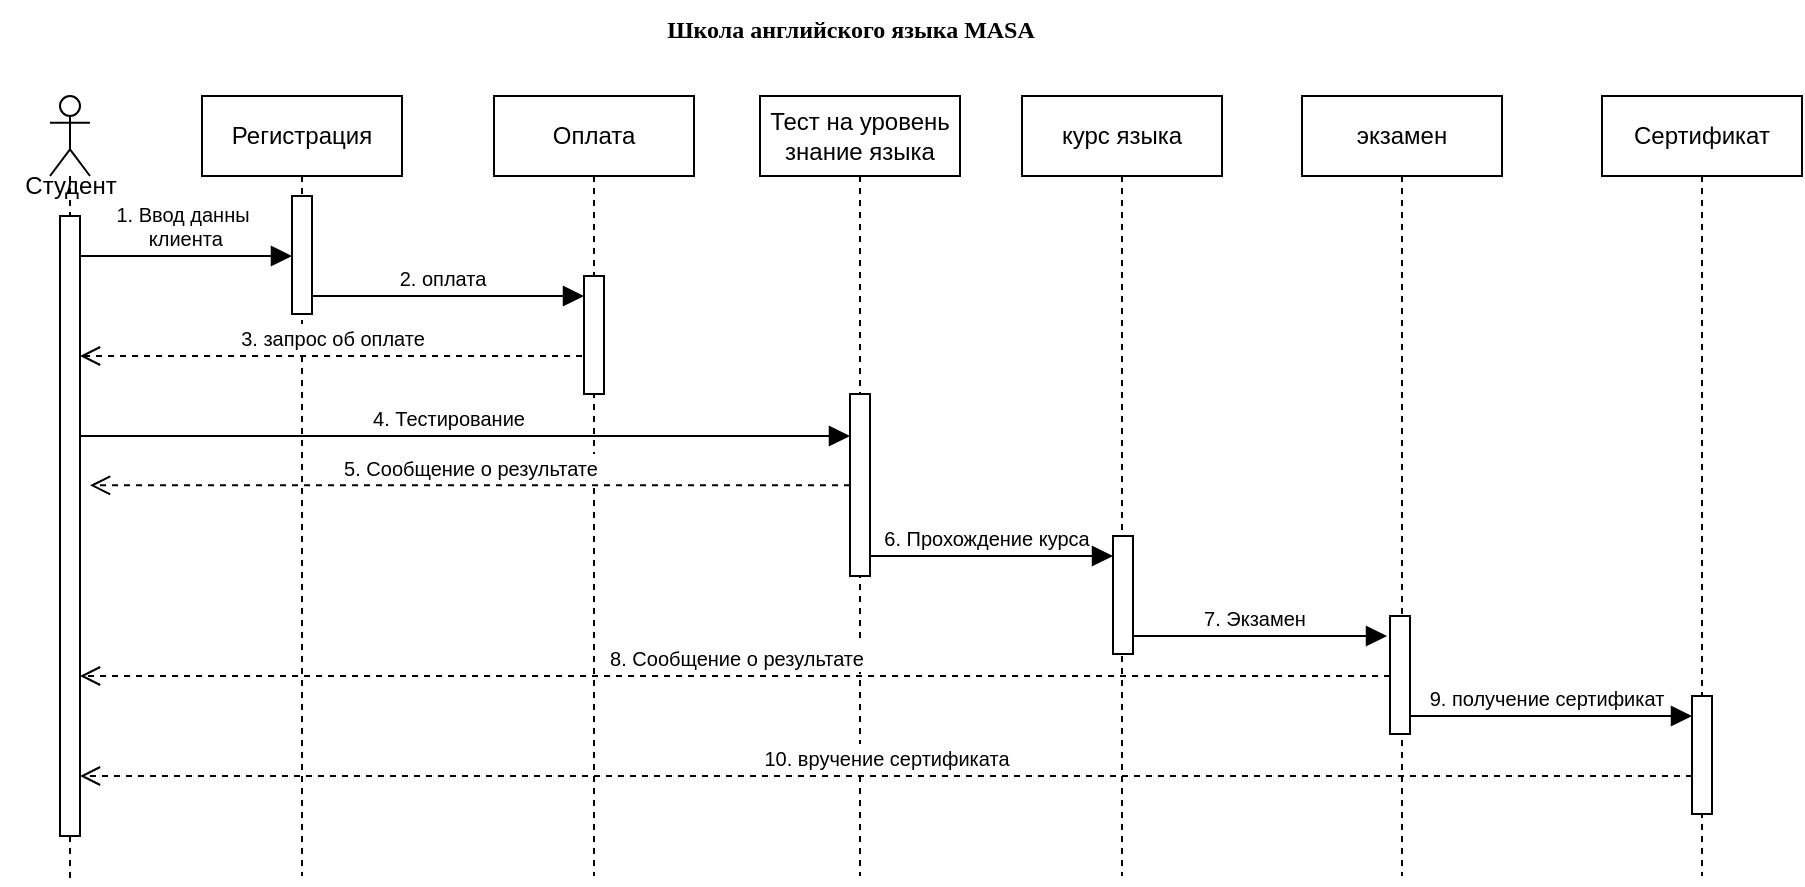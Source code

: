 <mxfile version="24.3.1" type="github">
  <diagram id="cDf2xeNGMrpcIZheGJRy" name="Page-2">
    <mxGraphModel dx="2112" dy="1912" grid="1" gridSize="10" guides="1" tooltips="1" connect="1" arrows="1" fold="1" page="1" pageScale="1" pageWidth="827" pageHeight="1169" math="0" shadow="0">
      <root>
        <mxCell id="0" />
        <mxCell id="1" parent="0" />
        <mxCell id="RitFxOHwyhnGJ7xGlJLN-1" value="&lt;span style=&quot;font-weight: 700;&quot;&gt;&lt;font face=&quot;Times New Roman&quot;&gt;Школа английского языка MASA&lt;/font&gt;&lt;/span&gt;" style="text;html=1;align=center;verticalAlign=middle;resizable=0;points=[];autosize=1;strokeColor=none;fillColor=none;" parent="1" vertex="1">
          <mxGeometry x="-490" y="-1122" width="210" height="30" as="geometry" />
        </mxCell>
        <mxCell id="SPUc-KGQi-DhPTeZ6zvH-1" value="Регистрация" style="shape=umlLifeline;perimeter=lifelinePerimeter;whiteSpace=wrap;html=1;container=1;dropTarget=0;collapsible=0;recursiveResize=0;outlineConnect=0;portConstraint=eastwest;newEdgeStyle={&quot;curved&quot;:0,&quot;rounded&quot;:0};" vertex="1" parent="1">
          <mxGeometry x="-709" y="-1074" width="100" height="390" as="geometry" />
        </mxCell>
        <mxCell id="SPUc-KGQi-DhPTeZ6zvH-10" value="" style="html=1;points=[[0,0,0,0,5],[0,1,0,0,-5],[1,0,0,0,5],[1,1,0,0,-5]];perimeter=orthogonalPerimeter;outlineConnect=0;targetShapes=umlLifeline;portConstraint=eastwest;newEdgeStyle={&quot;curved&quot;:0,&quot;rounded&quot;:0};" vertex="1" parent="SPUc-KGQi-DhPTeZ6zvH-1">
          <mxGeometry x="45" y="50" width="10" height="59" as="geometry" />
        </mxCell>
        <mxCell id="SPUc-KGQi-DhPTeZ6zvH-2" value="Тест на уровень знание языка" style="shape=umlLifeline;perimeter=lifelinePerimeter;whiteSpace=wrap;html=1;container=1;dropTarget=0;collapsible=0;recursiveResize=0;outlineConnect=0;portConstraint=eastwest;newEdgeStyle={&quot;curved&quot;:0,&quot;rounded&quot;:0};" vertex="1" parent="1">
          <mxGeometry x="-430" y="-1074" width="100" height="390" as="geometry" />
        </mxCell>
        <mxCell id="SPUc-KGQi-DhPTeZ6zvH-15" value="" style="html=1;points=[[0,0,0,0,5],[0,1,0,0,-5],[1,0,0,0,5],[1,1,0,0,-5]];perimeter=orthogonalPerimeter;outlineConnect=0;targetShapes=umlLifeline;portConstraint=eastwest;newEdgeStyle={&quot;curved&quot;:0,&quot;rounded&quot;:0};" vertex="1" parent="SPUc-KGQi-DhPTeZ6zvH-2">
          <mxGeometry x="45" y="149" width="10" height="91" as="geometry" />
        </mxCell>
        <mxCell id="SPUc-KGQi-DhPTeZ6zvH-3" value="курс языка" style="shape=umlLifeline;perimeter=lifelinePerimeter;whiteSpace=wrap;html=1;container=1;dropTarget=0;collapsible=0;recursiveResize=0;outlineConnect=0;portConstraint=eastwest;newEdgeStyle={&quot;curved&quot;:0,&quot;rounded&quot;:0};" vertex="1" parent="1">
          <mxGeometry x="-299" y="-1074" width="100" height="390" as="geometry" />
        </mxCell>
        <mxCell id="SPUc-KGQi-DhPTeZ6zvH-20" value="" style="html=1;points=[[0,0,0,0,5],[0,1,0,0,-5],[1,0,0,0,5],[1,1,0,0,-5]];perimeter=orthogonalPerimeter;outlineConnect=0;targetShapes=umlLifeline;portConstraint=eastwest;newEdgeStyle={&quot;curved&quot;:0,&quot;rounded&quot;:0};" vertex="1" parent="SPUc-KGQi-DhPTeZ6zvH-3">
          <mxGeometry x="45.5" y="220" width="10" height="59" as="geometry" />
        </mxCell>
        <mxCell id="SPUc-KGQi-DhPTeZ6zvH-4" value="экзамен" style="shape=umlLifeline;perimeter=lifelinePerimeter;whiteSpace=wrap;html=1;container=1;dropTarget=0;collapsible=0;recursiveResize=0;outlineConnect=0;portConstraint=eastwest;newEdgeStyle={&quot;curved&quot;:0,&quot;rounded&quot;:0};" vertex="1" parent="1">
          <mxGeometry x="-159" y="-1074" width="100" height="390" as="geometry" />
        </mxCell>
        <mxCell id="SPUc-KGQi-DhPTeZ6zvH-21" value="" style="html=1;points=[[0,0,0,0,5],[0,1,0,0,-5],[1,0,0,0,5],[1,1,0,0,-5]];perimeter=orthogonalPerimeter;outlineConnect=0;targetShapes=umlLifeline;portConstraint=eastwest;newEdgeStyle={&quot;curved&quot;:0,&quot;rounded&quot;:0};" vertex="1" parent="SPUc-KGQi-DhPTeZ6zvH-4">
          <mxGeometry x="44" y="260" width="10" height="59" as="geometry" />
        </mxCell>
        <mxCell id="SPUc-KGQi-DhPTeZ6zvH-5" value="Сертификат" style="shape=umlLifeline;perimeter=lifelinePerimeter;whiteSpace=wrap;html=1;container=1;dropTarget=0;collapsible=0;recursiveResize=0;outlineConnect=0;portConstraint=eastwest;newEdgeStyle={&quot;curved&quot;:0,&quot;rounded&quot;:0};" vertex="1" parent="1">
          <mxGeometry x="-9" y="-1074" width="100" height="390" as="geometry" />
        </mxCell>
        <mxCell id="SPUc-KGQi-DhPTeZ6zvH-24" value="" style="html=1;points=[[0,0,0,0,5],[0,1,0,0,-5],[1,0,0,0,5],[1,1,0,0,-5]];perimeter=orthogonalPerimeter;outlineConnect=0;targetShapes=umlLifeline;portConstraint=eastwest;newEdgeStyle={&quot;curved&quot;:0,&quot;rounded&quot;:0};" vertex="1" parent="SPUc-KGQi-DhPTeZ6zvH-5">
          <mxGeometry x="45" y="300" width="10" height="59" as="geometry" />
        </mxCell>
        <mxCell id="SPUc-KGQi-DhPTeZ6zvH-6" value="" style="shape=umlLifeline;perimeter=lifelinePerimeter;whiteSpace=wrap;html=1;container=1;dropTarget=0;collapsible=0;recursiveResize=0;outlineConnect=0;portConstraint=eastwest;newEdgeStyle={&quot;curved&quot;:0,&quot;rounded&quot;:0};participant=umlActor;" vertex="1" parent="1">
          <mxGeometry x="-785" y="-1074" width="20" height="394" as="geometry" />
        </mxCell>
        <mxCell id="SPUc-KGQi-DhPTeZ6zvH-13" value="" style="html=1;points=[[0,0,0,0,5],[0,1,0,0,-5],[1,0,0,0,5],[1,1,0,0,-5]];perimeter=orthogonalPerimeter;outlineConnect=0;targetShapes=umlLifeline;portConstraint=eastwest;newEdgeStyle={&quot;curved&quot;:0,&quot;rounded&quot;:0};" vertex="1" parent="SPUc-KGQi-DhPTeZ6zvH-6">
          <mxGeometry x="5" y="60" width="10" height="310" as="geometry" />
        </mxCell>
        <mxCell id="SPUc-KGQi-DhPTeZ6zvH-7" value="Студент" style="text;html=1;align=center;verticalAlign=middle;resizable=0;points=[];autosize=1;strokeColor=none;fillColor=none;" vertex="1" parent="1">
          <mxGeometry x="-810" y="-1044" width="70" height="30" as="geometry" />
        </mxCell>
        <mxCell id="SPUc-KGQi-DhPTeZ6zvH-8" value="Оплата" style="shape=umlLifeline;perimeter=lifelinePerimeter;whiteSpace=wrap;html=1;container=1;dropTarget=0;collapsible=0;recursiveResize=0;outlineConnect=0;portConstraint=eastwest;newEdgeStyle={&quot;curved&quot;:0,&quot;rounded&quot;:0};" vertex="1" parent="1">
          <mxGeometry x="-563" y="-1074" width="100" height="390" as="geometry" />
        </mxCell>
        <mxCell id="SPUc-KGQi-DhPTeZ6zvH-12" value="" style="html=1;points=[[0,0,0,0,5],[0,1,0,0,-5],[1,0,0,0,5],[1,1,0,0,-5]];perimeter=orthogonalPerimeter;outlineConnect=0;targetShapes=umlLifeline;portConstraint=eastwest;newEdgeStyle={&quot;curved&quot;:0,&quot;rounded&quot;:0};" vertex="1" parent="SPUc-KGQi-DhPTeZ6zvH-8">
          <mxGeometry x="45" y="90" width="10" height="59" as="geometry" />
        </mxCell>
        <mxCell id="SPUc-KGQi-DhPTeZ6zvH-9" value="&lt;font style=&quot;font-size: 10px;&quot;&gt;1. Ввод данны&lt;/font&gt;&lt;div style=&quot;font-size: 10px;&quot;&gt;&lt;font style=&quot;font-size: 10px;&quot;&gt;&amp;nbsp;клиента&lt;/font&gt;&lt;/div&gt;" style="html=1;verticalAlign=bottom;labelBackgroundColor=none;endArrow=block;endFill=1;rounded=0;fontSize=12;startSize=8;endSize=8;curved=1;" edge="1" parent="1">
          <mxGeometry x="-0.045" width="160" relative="1" as="geometry">
            <mxPoint x="-770" y="-994" as="sourcePoint" />
            <mxPoint x="-664" y="-994" as="targetPoint" />
            <mxPoint as="offset" />
          </mxGeometry>
        </mxCell>
        <mxCell id="SPUc-KGQi-DhPTeZ6zvH-11" value="&lt;font style=&quot;font-size: 10px;&quot;&gt;2. оплата&lt;/font&gt;" style="html=1;verticalAlign=bottom;labelBackgroundColor=none;endArrow=block;endFill=1;rounded=0;fontSize=12;startSize=8;endSize=8;curved=1;" edge="1" parent="1">
          <mxGeometry x="-0.045" width="160" relative="1" as="geometry">
            <mxPoint x="-654" y="-974" as="sourcePoint" />
            <mxPoint x="-518" y="-974" as="targetPoint" />
            <mxPoint as="offset" />
          </mxGeometry>
        </mxCell>
        <mxCell id="SPUc-KGQi-DhPTeZ6zvH-16" value="&lt;div style=&quot;font-size: 10px;&quot;&gt;&lt;font style=&quot;font-size: 10px;&quot;&gt;&amp;nbsp;4. Тестирование&amp;nbsp;&lt;/font&gt;&lt;/div&gt;" style="html=1;verticalAlign=bottom;labelBackgroundColor=none;endArrow=block;endFill=1;rounded=0;fontSize=12;startSize=8;endSize=8;curved=1;" edge="1" parent="1" target="SPUc-KGQi-DhPTeZ6zvH-15">
          <mxGeometry x="-0.045" width="160" relative="1" as="geometry">
            <mxPoint x="-770" y="-904" as="sourcePoint" />
            <mxPoint x="-389" y="-904" as="targetPoint" />
            <mxPoint as="offset" />
          </mxGeometry>
        </mxCell>
        <mxCell id="SPUc-KGQi-DhPTeZ6zvH-17" value="&lt;font style=&quot;font-size: 10px;&quot;&gt;5. Сообщение о результате&lt;/font&gt;" style="html=1;verticalAlign=bottom;endArrow=open;dashed=1;endSize=8;curved=0;rounded=0;fontSize=12;" edge="1" parent="1">
          <mxGeometry relative="1" as="geometry">
            <mxPoint x="-385" y="-879.34" as="sourcePoint" />
            <mxPoint x="-765" y="-879.34" as="targetPoint" />
          </mxGeometry>
        </mxCell>
        <mxCell id="SPUc-KGQi-DhPTeZ6zvH-19" value="&lt;span style=&quot;font-size: 10px;&quot;&gt;6. Прохождение курса&lt;/span&gt;" style="html=1;verticalAlign=bottom;labelBackgroundColor=none;endArrow=block;endFill=1;rounded=0;fontSize=12;startSize=8;endSize=8;curved=1;" edge="1" parent="1">
          <mxGeometry x="-0.045" width="160" relative="1" as="geometry">
            <mxPoint x="-375" y="-844" as="sourcePoint" />
            <mxPoint x="-253.5" y="-844" as="targetPoint" />
            <mxPoint as="offset" />
          </mxGeometry>
        </mxCell>
        <mxCell id="SPUc-KGQi-DhPTeZ6zvH-22" value="&lt;span style=&quot;font-size: 10px;&quot;&gt;7. Экзамен&lt;/span&gt;" style="html=1;verticalAlign=bottom;labelBackgroundColor=none;endArrow=block;endFill=1;rounded=0;fontSize=12;startSize=8;endSize=8;curved=1;" edge="1" parent="1" source="SPUc-KGQi-DhPTeZ6zvH-20">
          <mxGeometry x="-0.045" width="160" relative="1" as="geometry">
            <mxPoint x="-245" y="-804" as="sourcePoint" />
            <mxPoint x="-116.5" y="-804" as="targetPoint" />
            <mxPoint as="offset" />
          </mxGeometry>
        </mxCell>
        <mxCell id="SPUc-KGQi-DhPTeZ6zvH-23" value="&lt;font style=&quot;font-size: 10px;&quot;&gt;8. Сообщение о результате&lt;/font&gt;" style="html=1;verticalAlign=bottom;endArrow=open;dashed=1;endSize=8;curved=0;rounded=0;fontSize=12;" edge="1" parent="1">
          <mxGeometry relative="1" as="geometry">
            <mxPoint x="-115" y="-784" as="sourcePoint" />
            <mxPoint x="-770" y="-784" as="targetPoint" />
          </mxGeometry>
        </mxCell>
        <mxCell id="SPUc-KGQi-DhPTeZ6zvH-26" value="&lt;span style=&quot;font-size: 10px;&quot;&gt;9. получение сертификат&lt;/span&gt;" style="html=1;verticalAlign=bottom;labelBackgroundColor=none;endArrow=block;endFill=1;rounded=0;fontSize=12;startSize=8;endSize=8;curved=1;" edge="1" parent="1">
          <mxGeometry x="-0.045" width="160" relative="1" as="geometry">
            <mxPoint x="-105" y="-764" as="sourcePoint" />
            <mxPoint x="36.0" y="-764" as="targetPoint" />
            <mxPoint as="offset" />
          </mxGeometry>
        </mxCell>
        <mxCell id="SPUc-KGQi-DhPTeZ6zvH-27" value="&lt;font style=&quot;font-size: 10px;&quot;&gt;10. вручение сертификата&lt;/font&gt;" style="html=1;verticalAlign=bottom;endArrow=open;dashed=1;endSize=8;curved=0;rounded=0;fontSize=12;" edge="1" parent="1">
          <mxGeometry relative="1" as="geometry">
            <mxPoint x="36.0" y="-734.0" as="sourcePoint" />
            <mxPoint x="-770" y="-734.0" as="targetPoint" />
          </mxGeometry>
        </mxCell>
        <mxCell id="SPUc-KGQi-DhPTeZ6zvH-28" value="&lt;font style=&quot;font-size: 10px;&quot;&gt;3. запрос об оплате&lt;/font&gt;" style="html=1;verticalAlign=bottom;endArrow=open;dashed=1;endSize=8;curved=0;rounded=0;fontSize=12;" edge="1" parent="1" target="SPUc-KGQi-DhPTeZ6zvH-13">
          <mxGeometry relative="1" as="geometry">
            <mxPoint x="-519" y="-944" as="sourcePoint" />
            <mxPoint x="-760" y="-944" as="targetPoint" />
          </mxGeometry>
        </mxCell>
      </root>
    </mxGraphModel>
  </diagram>
</mxfile>
